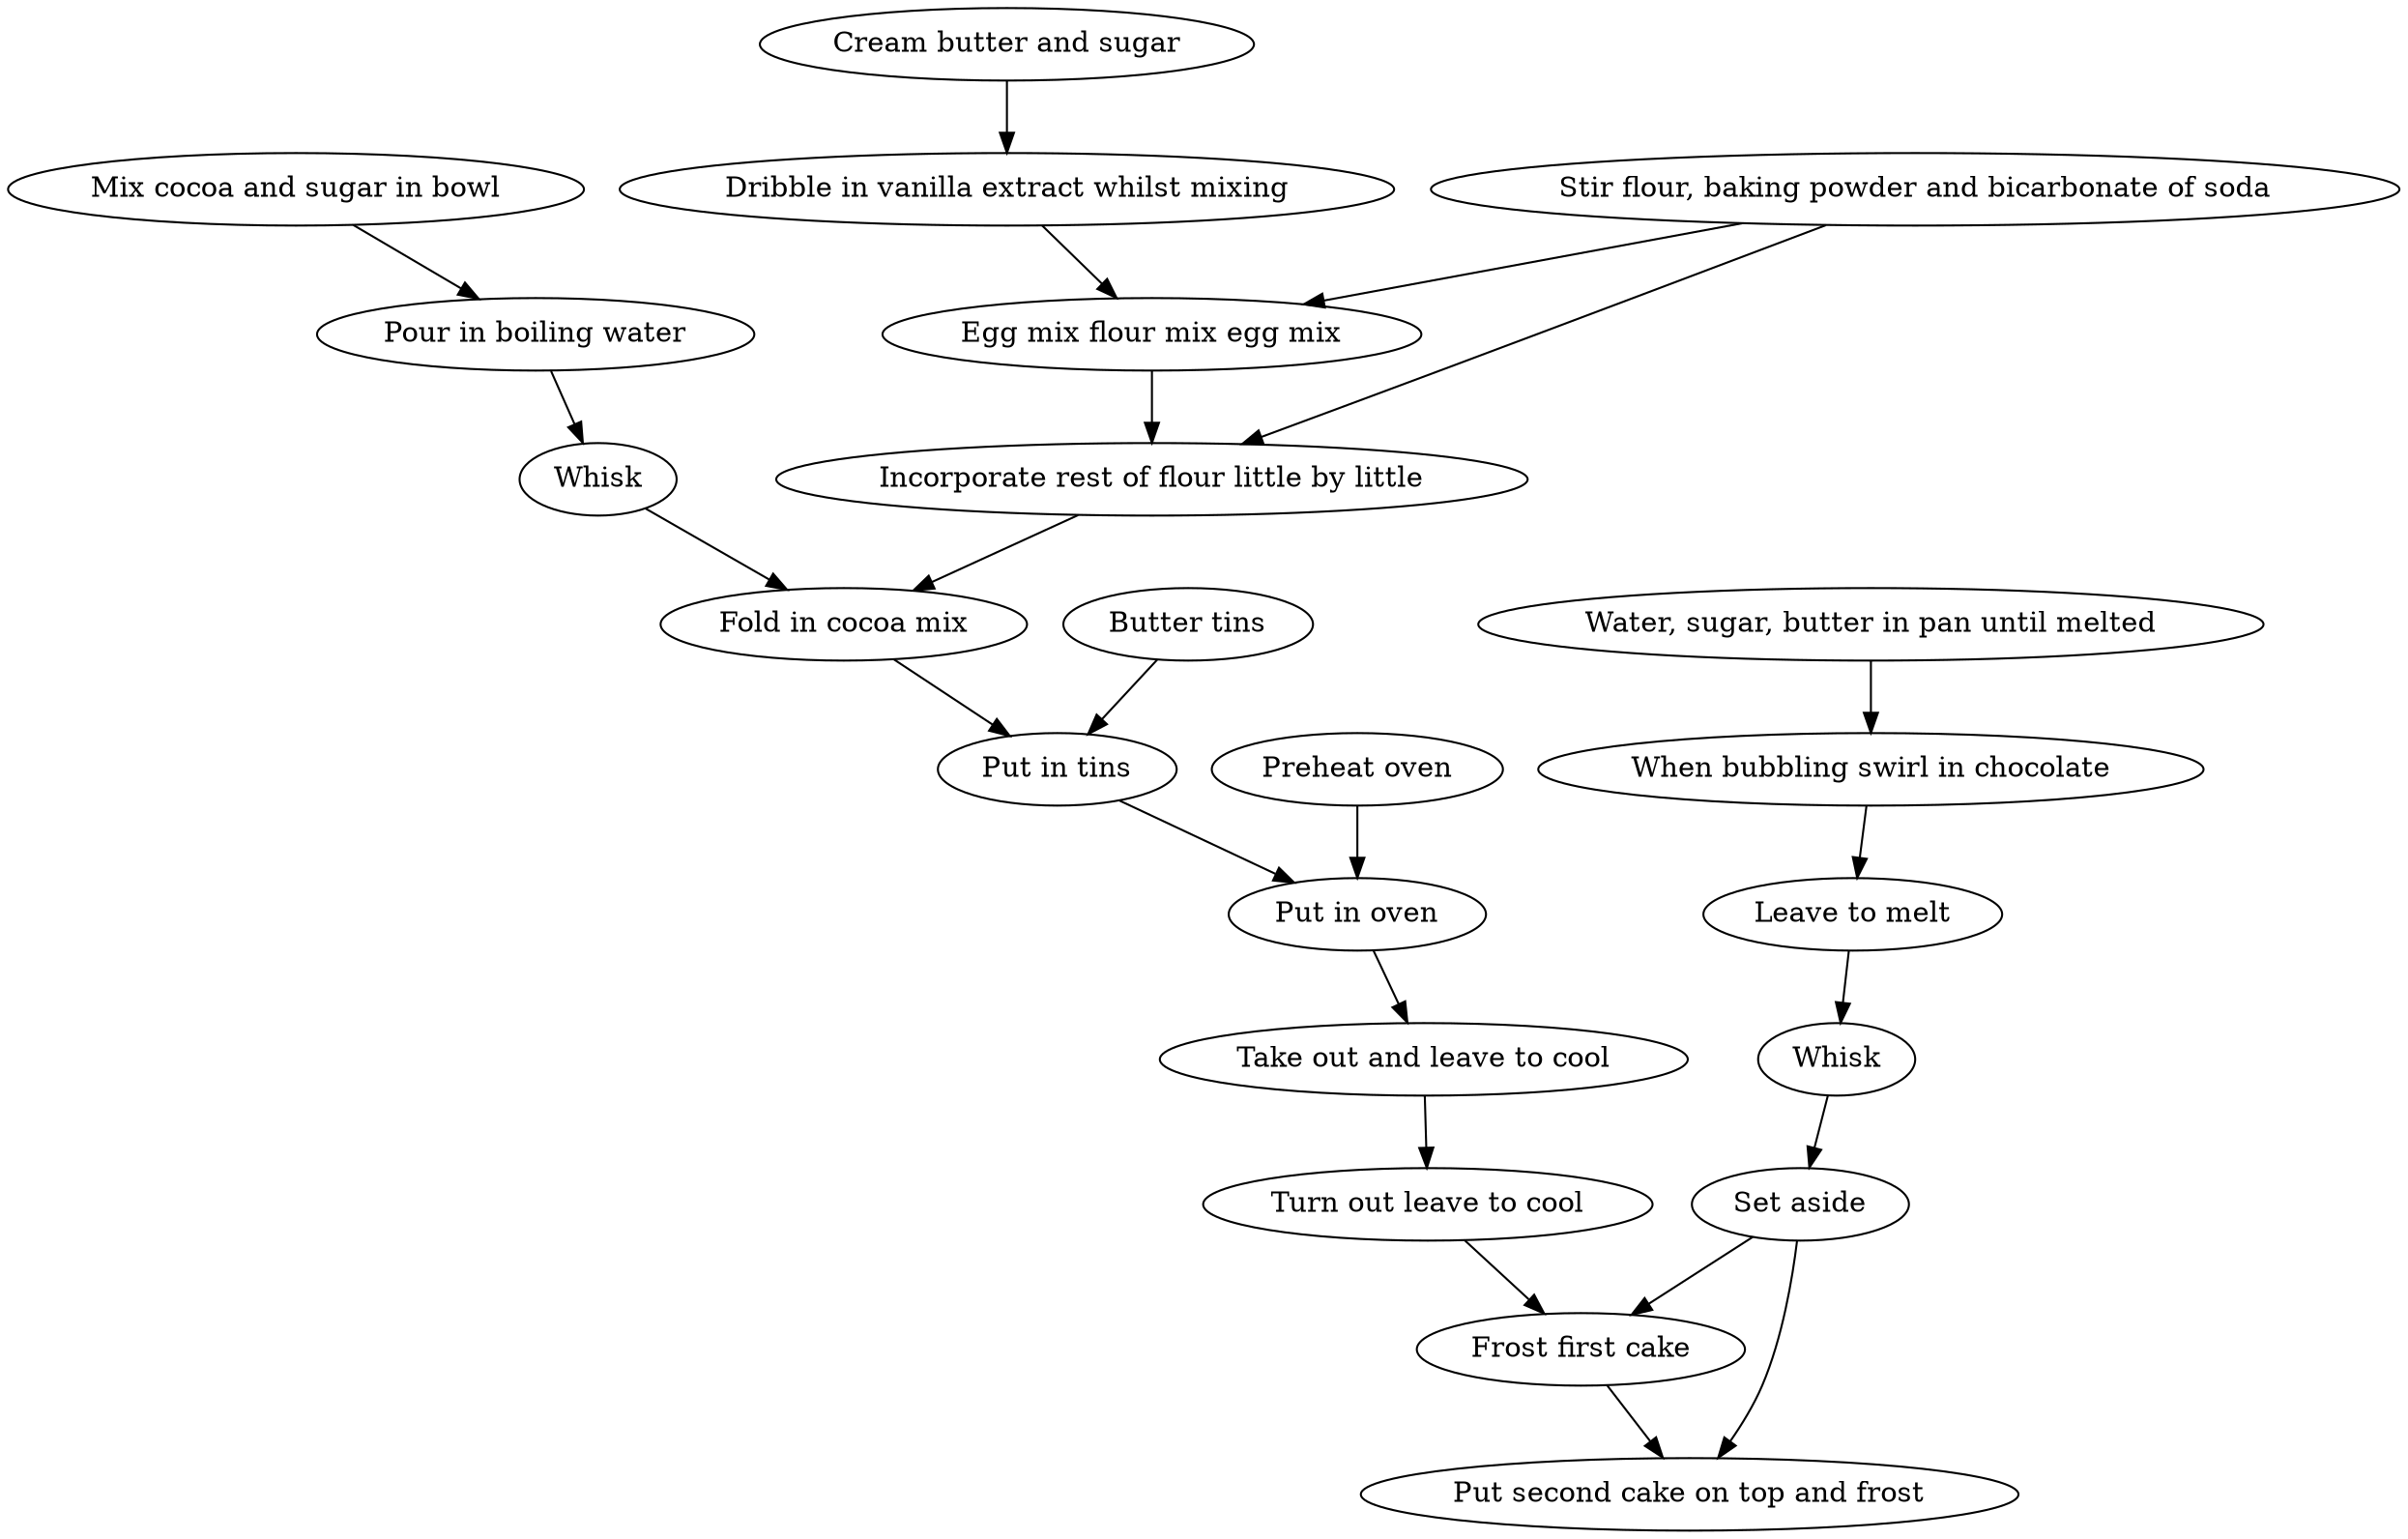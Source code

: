 digraph {
    0 [label="Mix cocoa and sugar in bowl"];
    1 [label="Cream butter and sugar"];
    2 [label="Stir flour, baking powder and bicarbonate of soda"];
    3 [label="Pour in boiling water"];
    4 [label="Dribble in vanilla extract whilst mixing"];
    5 [label="Whisk"];
    6 [label="Egg mix flour mix egg mix"];
    7 [label="Incorporate rest of flour little by little"];
    8 [label="Butter tins"];
    9 [label="Fold in cocoa mix"];
    10 [label="Preheat oven"];
    11 [label="Put in tins"];
    12 [label="Put in oven"];
    13 [label="Water, sugar, butter in pan until melted"];
    14 [label="Take out and leave to cool"];
    15 [label="When bubbling swirl in chocolate"];
    16 [label="Turn out leave to cool"];
    17 [label="Leave to melt"];
    18 [label="Whisk"];
    19 [label="Set aside"];
    20 [label="Frost first cake"];
    21 [label="Put second cake on top and frost"];
    0 -> 3;
    1 -> 4;
    2 -> 6;
    2 -> 7;
    3 -> 5;
    4 -> 6;
    5 -> 9;
    6 -> 7;
    7 -> 9;
    8 -> 11;
    9 -> 11;
    10 -> 12;
    11 -> 12;
    12 -> 14;
    13 -> 15;
    14 -> 16;
    15 -> 17;
    16 -> 20;
    17 -> 18;
    18 -> 19;
    19 -> 20;
    19 -> 21;
    20 -> 21;
}